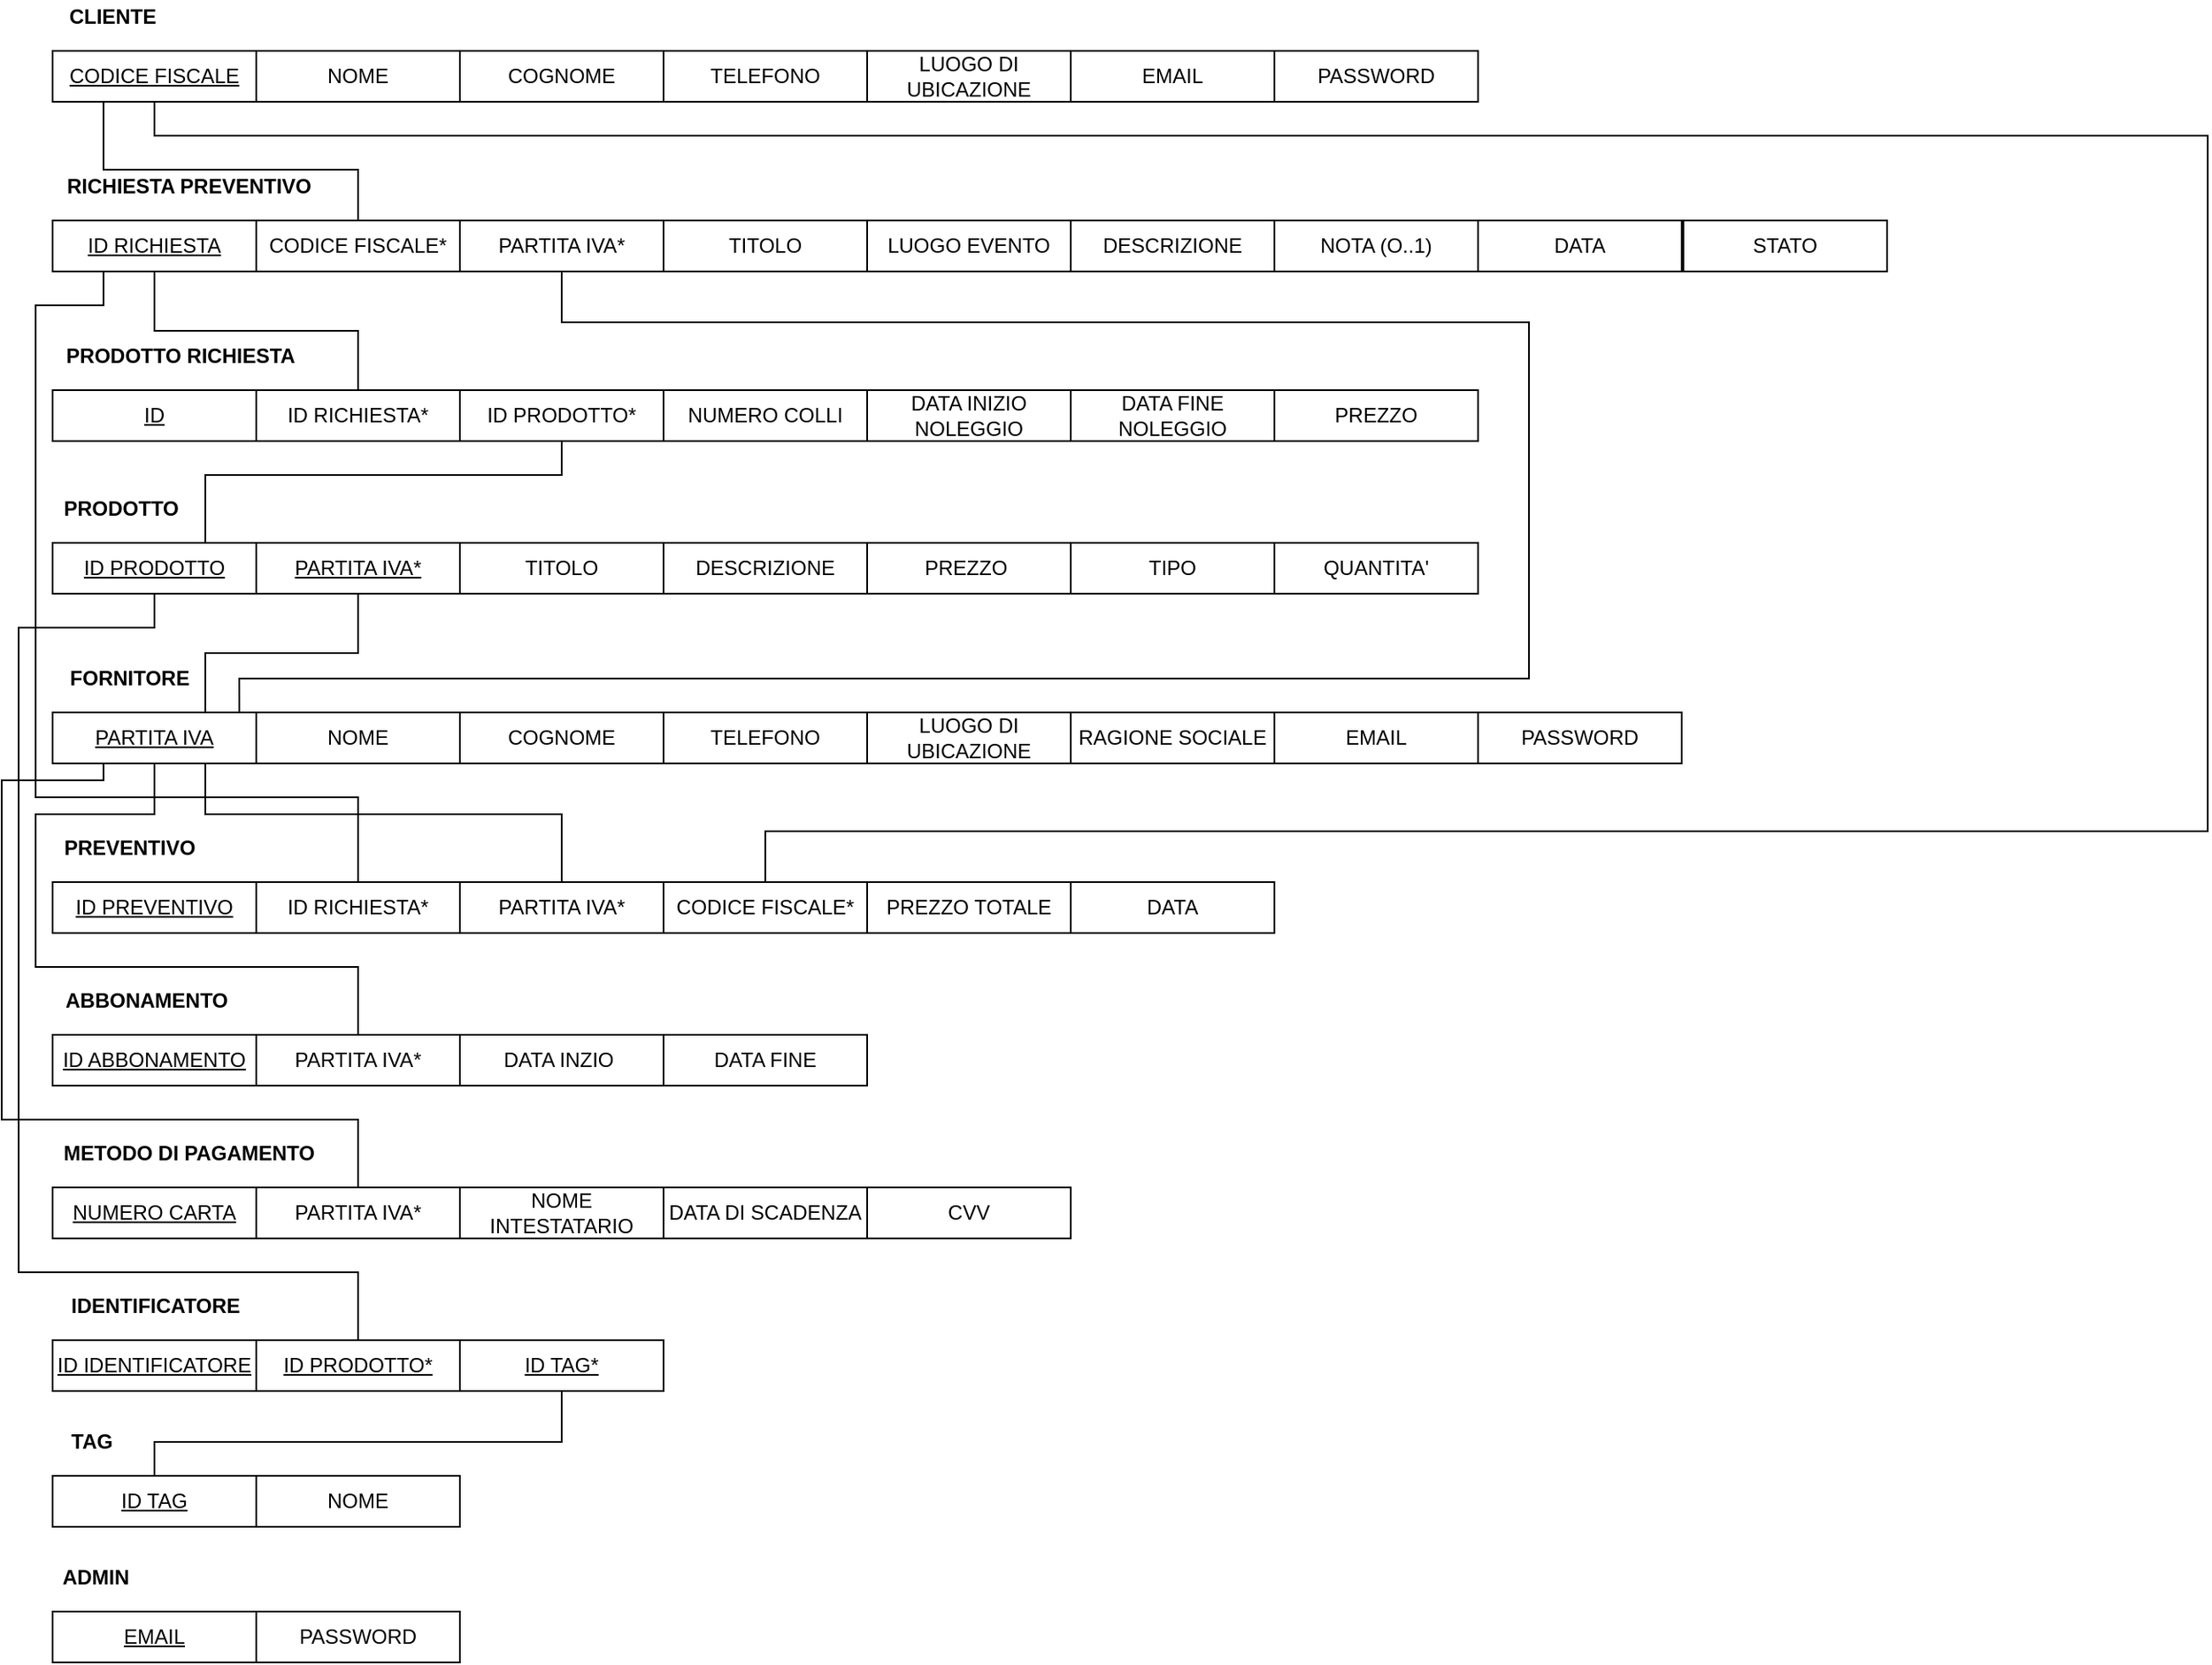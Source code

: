 <mxfile version="14.0.0" type="device"><diagram id="Dcz7rDuzTQ98gVYw0Ew1" name="Pagina-1"><mxGraphModel dx="946" dy="1758" grid="1" gridSize="10" guides="1" tooltips="1" connect="1" arrows="1" fold="1" page="1" pageScale="1" pageWidth="827" pageHeight="1169" math="0" shadow="0"><root><mxCell id="0"/><mxCell id="1" parent="0"/><mxCell id="2OAba6tY5hOgWQukF6hc-66" value="CODICE FISCALE" style="rounded=0;whiteSpace=wrap;html=1;fontStyle=4" parent="1" vertex="1"><mxGeometry x="40" y="-340" width="120" height="30" as="geometry"/></mxCell><mxCell id="2OAba6tY5hOgWQukF6hc-67" value="NOME" style="rounded=0;whiteSpace=wrap;html=1;" parent="1" vertex="1"><mxGeometry x="160" y="-340" width="120" height="30" as="geometry"/></mxCell><mxCell id="2OAba6tY5hOgWQukF6hc-68" value="COGNOME" style="rounded=0;whiteSpace=wrap;html=1;fontStyle=0" parent="1" vertex="1"><mxGeometry x="280" y="-340" width="120" height="30" as="geometry"/></mxCell><mxCell id="2OAba6tY5hOgWQukF6hc-69" value="TELEFONO" style="rounded=0;whiteSpace=wrap;html=1;fontStyle=0" parent="1" vertex="1"><mxGeometry x="400" y="-340" width="120" height="30" as="geometry"/></mxCell><mxCell id="2OAba6tY5hOgWQukF6hc-70" value="LUOGO DI UBICAZIONE" style="rounded=0;whiteSpace=wrap;html=1;fontStyle=0" parent="1" vertex="1"><mxGeometry x="520" y="-340" width="120" height="30" as="geometry"/></mxCell><mxCell id="2OAba6tY5hOgWQukF6hc-71" value="EMAIL" style="rounded=0;whiteSpace=wrap;html=1;" parent="1" vertex="1"><mxGeometry x="640" y="-340" width="120" height="30" as="geometry"/></mxCell><mxCell id="2OAba6tY5hOgWQukF6hc-72" value="CLIENTE" style="text;html=1;align=center;verticalAlign=middle;resizable=0;points=[];autosize=1;fontStyle=1" parent="1" vertex="1"><mxGeometry x="40" y="-370" width="70" height="20" as="geometry"/></mxCell><mxCell id="wmFZKWkN6H2qoRHs--cr-3" value="PASSWORD" style="rounded=0;whiteSpace=wrap;html=1;" parent="1" vertex="1"><mxGeometry x="760" y="-340" width="120" height="30" as="geometry"/></mxCell><mxCell id="wmFZKWkN6H2qoRHs--cr-13" value="ID RICHIESTA" style="rounded=0;whiteSpace=wrap;html=1;fontStyle=4" parent="1" vertex="1"><mxGeometry x="40" y="-240" width="120" height="30" as="geometry"/></mxCell><mxCell id="7t58BId040fnIUO-k33z-17" style="edgeStyle=orthogonalEdgeStyle;rounded=0;orthogonalLoop=1;jettySize=auto;html=1;entryX=0.25;entryY=1;entryDx=0;entryDy=0;endArrow=none;endFill=0;" parent="1" source="wmFZKWkN6H2qoRHs--cr-15" target="2OAba6tY5hOgWQukF6hc-66" edge="1"><mxGeometry relative="1" as="geometry"><Array as="points"><mxPoint x="220" y="-270"/><mxPoint x="70" y="-270"/></Array></mxGeometry></mxCell><mxCell id="wmFZKWkN6H2qoRHs--cr-15" value="CODICE FISCALE*" style="rounded=0;whiteSpace=wrap;html=1;fontStyle=0" parent="1" vertex="1"><mxGeometry x="160" y="-240" width="120" height="30" as="geometry"/></mxCell><mxCell id="7t58BId040fnIUO-k33z-16" style="edgeStyle=orthogonalEdgeStyle;rounded=0;orthogonalLoop=1;jettySize=auto;html=1;entryX=0.917;entryY=0;entryDx=0;entryDy=0;entryPerimeter=0;endArrow=none;endFill=0;" parent="1" source="wmFZKWkN6H2qoRHs--cr-16" target="wmFZKWkN6H2qoRHs--cr-47" edge="1"><mxGeometry relative="1" as="geometry"><Array as="points"><mxPoint x="340" y="-180"/><mxPoint x="910" y="-180"/><mxPoint x="910" y="30"/><mxPoint x="150" y="30"/></Array></mxGeometry></mxCell><mxCell id="wmFZKWkN6H2qoRHs--cr-16" value="PARTITA IVA*" style="rounded=0;whiteSpace=wrap;html=1;fontStyle=0" parent="1" vertex="1"><mxGeometry x="280" y="-240" width="120" height="30" as="geometry"/></mxCell><mxCell id="wmFZKWkN6H2qoRHs--cr-17" value="TITOLO" style="rounded=0;whiteSpace=wrap;html=1;fontStyle=0" parent="1" vertex="1"><mxGeometry x="400" y="-240" width="120" height="30" as="geometry"/></mxCell><mxCell id="wmFZKWkN6H2qoRHs--cr-18" value="LUOGO EVENTO&lt;span style=&quot;color: rgba(0 , 0 , 0 , 0) ; font-family: monospace ; font-size: 0px&quot;&gt;%3CmxGraphModel%3E%3Croot%3E%3CmxCell%20id%3D%220%22%2F%3E%3CmxCell%20id%3D%221%22%20parent%3D%220%22%2F%3E%3CmxCell%20id%3D%222%22%20value%3D%22ID%20RECENSIONE%22%20style%3D%22rounded%3D0%3BwhiteSpace%3Dwrap%3Bhtml%3D1%3BfontStyle%3D4%22%20vertex%3D%221%22%20parent%3D%221%22%3E%3CmxGeometry%20x%3D%2240%22%20y%3D%22-80%22%20width%3D%22120%22%20height%3D%2230%22%20as%3D%22geometry%22%2F%3E%3C%2FmxCell%3E%3CmxCell%20id%3D%223%22%20value%3D%22ID%20FORNITORE*%22%20style%3D%22rounded%3D0%3BwhiteSpace%3Dwrap%3Bhtml%3D1%3B%22%20vertex%3D%221%22%20parent%3D%221%22%3E%3CmxGeometry%20x%3D%22160%22%20y%3D%22-80%22%20width%3D%22120%22%20height%3D%2230%22%20as%3D%22geometry%22%2F%3E%3C%2FmxCell%3E%3CmxCell%20id%3D%224%22%20value%3D%22ID%20CLIENTE*%22%20style%3D%22rounded%3D0%3BwhiteSpace%3Dwrap%3Bhtml%3D1%3BfontStyle%3D0%22%20vertex%3D%221%22%20parent%3D%221%22%3E%3CmxGeometry%20x%3D%22280%22%20y%3D%22-80%22%20width%3D%22120%22%20height%3D%2230%22%20as%3D%22geometry%22%2F%3E%3C%2FmxCell%3E%3CmxCell%20id%3D%225%22%20value%3D%22TITOLO%22%20style%3D%22rounded%3D0%3BwhiteSpace%3Dwrap%3Bhtml%3D1%3BfontStyle%3D0%22%20vertex%3D%221%22%20parent%3D%221%22%3E%3CmxGeometry%20x%3D%22400%22%20y%3D%22-80%22%20width%3D%22120%22%20height%3D%2230%22%20as%3D%22geometry%22%2F%3E%3C%2FmxCell%3E%3CmxCell%20id%3D%226%22%20value%3D%22TIPO%22%20style%3D%22rounded%3D0%3BwhiteSpace%3Dwrap%3Bhtml%3D1%3BfontStyle%3D0%22%20vertex%3D%221%22%20parent%3D%221%22%3E%3CmxGeometry%20x%3D%22520%22%20y%3D%22-80%22%20width%3D%22120%22%20height%3D%2230%22%20as%3D%22geometry%22%2F%3E%3C%2FmxCell%3E%3CmxCell%20id%3D%227%22%20value%3D%22DESCRIZIONE%22%20style%3D%22rounded%3D0%3BwhiteSpace%3Dwrap%3Bhtml%3D1%3B%22%20vertex%3D%221%22%20parent%3D%221%22%3E%3CmxGeometry%20x%3D%22640%22%20y%3D%22-80%22%20width%3D%22120%22%20height%3D%2230%22%20as%3D%22geometry%22%2F%3E%3C%2FmxCell%3E%3CmxCell%20id%3D%228%22%20value%3D%22RECENSIONE%22%20style%3D%22text%3Bhtml%3D1%3Balign%3Dcenter%3BverticalAlign%3Dmiddle%3Bresizable%3D0%3Bpoints%3D%5B%5D%3Bautosize%3D1%3BfontStyle%3D1%22%20vertex%3D%221%22%20parent%3D%221%22%3E%3CmxGeometry%20x%3D%2240%22%20y%3D%22-110%22%20width%3D%2290%22%20height%3D%2220%22%20as%3D%22geometry%22%2F%3E%3C%2FmxCell%3E%3C%2Froot%3E%3C%2FmxGraphModel%3E&lt;/span&gt;&lt;span style=&quot;color: rgba(0 , 0 , 0 , 0) ; font-family: monospace ; font-size: 0px&quot;&gt;%3CmxGraphModel%3E%3Croot%3E%3CmxCell%20id%3D%220%22%2F%3E%3CmxCell%20id%3D%221%22%20parent%3D%220%22%2F%3E%3CmxCell%20id%3D%222%22%20value%3D%22ID%20RECENSIONE%22%20style%3D%22rounded%3D0%3BwhiteSpace%3Dwrap%3Bhtml%3D1%3BfontStyle%3D4%22%20vertex%3D%221%22%20parent%3D%221%22%3E%3CmxGeometry%20x%3D%2240%22%20y%3D%22-80%22%20width%3D%22120%22%20height%3D%2230%22%20as%3D%22geometry%22%2F%3E%3C%2FmxCell%3E%3CmxCell%20id%3D%223%22%20value%3D%22ID%20FORNITORE*%22%20style%3D%22rounded%3D0%3BwhiteSpace%3Dwrap%3Bhtml%3D1%3B%22%20vertex%3D%221%22%20parent%3D%221%22%3E%3CmxGeometry%20x%3D%22160%22%20y%3D%22-80%22%20width%3D%22120%22%20height%3D%2230%22%20as%3D%22geometry%22%2F%3E%3C%2FmxCell%3E%3CmxCell%20id%3D%224%22%20value%3D%22ID%20CLIENTE*%22%20style%3D%22rounded%3D0%3BwhiteSpace%3Dwrap%3Bhtml%3D1%3BfontStyle%3D0%22%20vertex%3D%221%22%20parent%3D%221%22%3E%3CmxGeometry%20x%3D%22280%22%20y%3D%22-80%22%20width%3D%22120%22%20height%3D%2230%22%20as%3D%22geometry%22%2F%3E%3C%2FmxCell%3E%3CmxCell%20id%3D%225%22%20value%3D%22TITOLO%22%20style%3D%22rounded%3D0%3BwhiteSpace%3Dwrap%3Bhtml%3D1%3BfontStyle%3D0%22%20vertex%3D%221%22%20parent%3D%221%22%3E%3CmxGeometry%20x%3D%22400%22%20y%3D%22-80%22%20width%3D%22120%22%20height%3D%2230%22%20as%3D%22geometry%22%2F%3E%3C%2FmxCell%3E%3CmxCell%20id%3D%226%22%20value%3D%22TIPO%22%20style%3D%22rounded%3D0%3BwhiteSpace%3Dwrap%3Bhtml%3D1%3BfontStyle%3D0%22%20vertex%3D%221%22%20parent%3D%221%22%3E%3CmxGeometry%20x%3D%22520%22%20y%3D%22-80%22%20width%3D%22120%22%20height%3D%2230%22%20as%3D%22geometry%22%2F%3E%3C%2FmxCell%3E%3CmxCell%20id%3D%227%22%20value%3D%22DESCRIZIONE%22%20style%3D%22rounded%3D0%3BwhiteSpace%3Dwrap%3Bhtml%3D1%3B%22%20vertex%3D%221%22%20parent%3D%221%22%3E%3CmxGeometry%20x%3D%22640%22%20y%3D%22-80%22%20width%3D%22120%22%20height%3D%2230%22%20as%3D%22geometry%22%2F%3E%3C%2FmxCell%3E%3CmxCell%20id%3D%228%22%20value%3D%22RECENSIONE%22%20style%3D%22text%3Bhtml%3D1%3Balign%3Dcenter%3BverticalAlign%3Dmiddle%3Bresizable%3D0%3Bpoints%3D%5B%5D%3Bautosize%3D1%3BfontStyle%3D1%22%20vertex%3D%221%22%20parent%3D%221%22%3E%3CmxGeometry%20x%3D%2240%22%20y%3D%22-110%22%20width%3D%2290%22%20height%3D%2220%22%20as%3D%22geometry%22%2F%3E%3C%2FmxCell%3E%3C%2Froot%3E%3C%2FmxGraphModel%3E&lt;/span&gt;" style="rounded=0;whiteSpace=wrap;html=1;" parent="1" vertex="1"><mxGeometry x="520" y="-240" width="120" height="30" as="geometry"/></mxCell><mxCell id="wmFZKWkN6H2qoRHs--cr-19" value="RICHIESTA PREVENTIVO" style="text;html=1;align=center;verticalAlign=middle;resizable=0;points=[];autosize=1;fontStyle=1" parent="1" vertex="1"><mxGeometry x="40" y="-270" width="160" height="20" as="geometry"/></mxCell><mxCell id="wmFZKWkN6H2qoRHs--cr-20" value="DESCRIZIONE" style="rounded=0;whiteSpace=wrap;html=1;" parent="1" vertex="1"><mxGeometry x="640" y="-240" width="120" height="30" as="geometry"/></mxCell><mxCell id="wmFZKWkN6H2qoRHs--cr-21" value="NOTA (O..1)" style="rounded=0;whiteSpace=wrap;html=1;" parent="1" vertex="1"><mxGeometry x="760" y="-240" width="120" height="30" as="geometry"/></mxCell><mxCell id="wmFZKWkN6H2qoRHs--cr-22" value="ID" style="rounded=0;whiteSpace=wrap;html=1;fontStyle=4" parent="1" vertex="1"><mxGeometry x="40" y="-140" width="120" height="30" as="geometry"/></mxCell><mxCell id="7t58BId040fnIUO-k33z-14" style="edgeStyle=orthogonalEdgeStyle;rounded=0;orthogonalLoop=1;jettySize=auto;html=1;entryX=0.5;entryY=1;entryDx=0;entryDy=0;endArrow=none;endFill=0;" parent="1" source="wmFZKWkN6H2qoRHs--cr-23" target="wmFZKWkN6H2qoRHs--cr-13" edge="1"><mxGeometry relative="1" as="geometry"/></mxCell><mxCell id="wmFZKWkN6H2qoRHs--cr-23" value="ID RICHIESTA*" style="rounded=0;whiteSpace=wrap;html=1;" parent="1" vertex="1"><mxGeometry x="160" y="-140" width="120" height="30" as="geometry"/></mxCell><mxCell id="7t58BId040fnIUO-k33z-15" style="edgeStyle=orthogonalEdgeStyle;rounded=0;orthogonalLoop=1;jettySize=auto;html=1;entryX=0.75;entryY=0;entryDx=0;entryDy=0;endArrow=none;endFill=0;" parent="1" source="wmFZKWkN6H2qoRHs--cr-24" target="wmFZKWkN6H2qoRHs--cr-38" edge="1"><mxGeometry relative="1" as="geometry"><Array as="points"><mxPoint x="340" y="-90"/><mxPoint x="130" y="-90"/></Array></mxGeometry></mxCell><mxCell id="wmFZKWkN6H2qoRHs--cr-24" value="ID PRODOTTO*" style="rounded=0;whiteSpace=wrap;html=1;fontStyle=0" parent="1" vertex="1"><mxGeometry x="280" y="-140" width="120" height="30" as="geometry"/></mxCell><mxCell id="wmFZKWkN6H2qoRHs--cr-25" value="NUMERO COLLI" style="rounded=0;whiteSpace=wrap;html=1;fontStyle=0" parent="1" vertex="1"><mxGeometry x="400" y="-140" width="120" height="30" as="geometry"/></mxCell><mxCell id="wmFZKWkN6H2qoRHs--cr-26" value="DATA INIZIO NOLEGGIO" style="rounded=0;whiteSpace=wrap;html=1;fontStyle=0" parent="1" vertex="1"><mxGeometry x="520" y="-140" width="120" height="30" as="geometry"/></mxCell><mxCell id="wmFZKWkN6H2qoRHs--cr-27" value="DATA FINE NOLEGGIO" style="rounded=0;whiteSpace=wrap;html=1;" parent="1" vertex="1"><mxGeometry x="640" y="-140" width="120" height="30" as="geometry"/></mxCell><mxCell id="wmFZKWkN6H2qoRHs--cr-28" value="PREZZO" style="rounded=0;whiteSpace=wrap;html=1;" parent="1" vertex="1"><mxGeometry x="760" y="-140" width="120" height="30" as="geometry"/></mxCell><mxCell id="wmFZKWkN6H2qoRHs--cr-30" value="PRODOTTO RICHIESTA" style="text;html=1;align=center;verticalAlign=middle;resizable=0;points=[];autosize=1;fontStyle=1" parent="1" vertex="1"><mxGeometry x="40" y="-170" width="150" height="20" as="geometry"/></mxCell><mxCell id="wmFZKWkN6H2qoRHs--cr-38" value="ID PRODOTTO" style="rounded=0;whiteSpace=wrap;html=1;fontStyle=4" parent="1" vertex="1"><mxGeometry x="40" y="-50" width="120" height="30" as="geometry"/></mxCell><mxCell id="wmFZKWkN6H2qoRHs--cr-39" value="TITOLO" style="rounded=0;whiteSpace=wrap;html=1;" parent="1" vertex="1"><mxGeometry x="280" y="-50" width="120" height="30" as="geometry"/></mxCell><mxCell id="wmFZKWkN6H2qoRHs--cr-40" value="DESCRIZIONE" style="rounded=0;whiteSpace=wrap;html=1;fontStyle=0" parent="1" vertex="1"><mxGeometry x="400" y="-50" width="120" height="30" as="geometry"/></mxCell><mxCell id="wmFZKWkN6H2qoRHs--cr-41" value="PREZZO&amp;nbsp;" style="rounded=0;whiteSpace=wrap;html=1;fontStyle=0" parent="1" vertex="1"><mxGeometry x="520" y="-50" width="120" height="30" as="geometry"/></mxCell><mxCell id="wmFZKWkN6H2qoRHs--cr-42" value="TIPO" style="rounded=0;whiteSpace=wrap;html=1;fontStyle=0" parent="1" vertex="1"><mxGeometry x="640" y="-50" width="120" height="30" as="geometry"/></mxCell><mxCell id="wmFZKWkN6H2qoRHs--cr-43" value="QUANTITA'" style="rounded=0;whiteSpace=wrap;html=1;" parent="1" vertex="1"><mxGeometry x="760" y="-50" width="120" height="30" as="geometry"/></mxCell><mxCell id="wmFZKWkN6H2qoRHs--cr-44" value="PRODOTTO" style="text;html=1;align=center;verticalAlign=middle;resizable=0;points=[];autosize=1;fontStyle=1" parent="1" vertex="1"><mxGeometry x="40" y="-80" width="80" height="20" as="geometry"/></mxCell><mxCell id="wmFZKWkN6H2qoRHs--cr-47" value="PARTITA IVA" style="rounded=0;whiteSpace=wrap;html=1;fontStyle=4" parent="1" vertex="1"><mxGeometry x="40" y="50" width="120" height="30" as="geometry"/></mxCell><mxCell id="wmFZKWkN6H2qoRHs--cr-48" value="NOME" style="rounded=0;whiteSpace=wrap;html=1;" parent="1" vertex="1"><mxGeometry x="160" y="50" width="120" height="30" as="geometry"/></mxCell><mxCell id="wmFZKWkN6H2qoRHs--cr-49" value="COGNOME" style="rounded=0;whiteSpace=wrap;html=1;fontStyle=0" parent="1" vertex="1"><mxGeometry x="280" y="50" width="120" height="30" as="geometry"/></mxCell><mxCell id="wmFZKWkN6H2qoRHs--cr-50" value="TELEFONO" style="rounded=0;whiteSpace=wrap;html=1;fontStyle=0" parent="1" vertex="1"><mxGeometry x="400" y="50" width="120" height="30" as="geometry"/></mxCell><mxCell id="wmFZKWkN6H2qoRHs--cr-51" value="LUOGO DI UBICAZIONE" style="rounded=0;whiteSpace=wrap;html=1;fontStyle=0" parent="1" vertex="1"><mxGeometry x="520" y="50" width="120" height="30" as="geometry"/></mxCell><mxCell id="wmFZKWkN6H2qoRHs--cr-52" value="RAGIONE SOCIALE" style="rounded=0;whiteSpace=wrap;html=1;" parent="1" vertex="1"><mxGeometry x="640" y="50" width="120" height="30" as="geometry"/></mxCell><mxCell id="wmFZKWkN6H2qoRHs--cr-53" value="FORNITORE" style="text;html=1;align=center;verticalAlign=middle;resizable=0;points=[];autosize=1;fontStyle=1" parent="1" vertex="1"><mxGeometry x="40" y="20" width="90" height="20" as="geometry"/></mxCell><mxCell id="wmFZKWkN6H2qoRHs--cr-54" value="EMAIL" style="rounded=0;whiteSpace=wrap;html=1;" parent="1" vertex="1"><mxGeometry x="760" y="50" width="120" height="30" as="geometry"/></mxCell><mxCell id="wmFZKWkN6H2qoRHs--cr-55" value="PASSWORD&lt;span style=&quot;color: rgba(0 , 0 , 0 , 0) ; font-family: monospace ; font-size: 0px&quot;&gt;%3CmxGraphModel%3E%3Croot%3E%3CmxCell%20id%3D%220%22%2F%3E%3CmxCell%20id%3D%221%22%20parent%3D%220%22%2F%3E%3CmxCell%20id%3D%222%22%20value%3D%22ID%20RICHIESTA%22%20style%3D%22rounded%3D0%3BwhiteSpace%3Dwrap%3Bhtml%3D1%3BfontStyle%3D4%22%20vertex%3D%221%22%20parent%3D%221%22%3E%3CmxGeometry%20x%3D%2240%22%20y%3D%2210%22%20width%3D%22120%22%20height%3D%2230%22%20as%3D%22geometry%22%2F%3E%3C%2FmxCell%3E%3CmxCell%20id%3D%223%22%20value%3D%22ID%20PREVENTIVO*%20(O..1)%22%20style%3D%22rounded%3D0%3BwhiteSpace%3Dwrap%3Bhtml%3D1%3B%22%20vertex%3D%221%22%20parent%3D%221%22%3E%3CmxGeometry%20x%3D%22160%22%20y%3D%2210%22%20width%3D%22120%22%20height%3D%2230%22%20as%3D%22geometry%22%2F%3E%3C%2FmxCell%3E%3CmxCell%20id%3D%224%22%20value%3D%22ID%20CLIENTE*%22%20style%3D%22rounded%3D0%3BwhiteSpace%3Dwrap%3Bhtml%3D1%3BfontStyle%3D0%22%20vertex%3D%221%22%20parent%3D%221%22%3E%3CmxGeometry%20x%3D%22280%22%20y%3D%2210%22%20width%3D%22120%22%20height%3D%2230%22%20as%3D%22geometry%22%2F%3E%3C%2FmxCell%3E%3CmxCell%20id%3D%225%22%20value%3D%22ID%20FORNITORE*%22%20style%3D%22rounded%3D0%3BwhiteSpace%3Dwrap%3Bhtml%3D1%3BfontStyle%3D0%22%20vertex%3D%221%22%20parent%3D%221%22%3E%3CmxGeometry%20x%3D%22400%22%20y%3D%2210%22%20width%3D%22120%22%20height%3D%2230%22%20as%3D%22geometry%22%2F%3E%3C%2FmxCell%3E%3CmxCell%20id%3D%226%22%20value%3D%22TITOLO%22%20style%3D%22rounded%3D0%3BwhiteSpace%3Dwrap%3Bhtml%3D1%3BfontStyle%3D0%22%20vertex%3D%221%22%20parent%3D%221%22%3E%3CmxGeometry%20x%3D%22520%22%20y%3D%2210%22%20width%3D%22120%22%20height%3D%2230%22%20as%3D%22geometry%22%2F%3E%3C%2FmxCell%3E%3CmxCell%20id%3D%227%22%20value%3D%22LUOGO%20EVENTO%26lt%3Bspan%20style%3D%26quot%3Bcolor%3A%20rgba(0%20%2C%200%20%2C%200%20%2C%200)%20%3B%20font-family%3A%20monospace%20%3B%20font-size%3A%200px%26quot%3B%26gt%3B%253CmxGraphModel%253E%253Croot%253E%253CmxCell%2520id%253D%25220%2522%252F%253E%253CmxCell%2520id%253D%25221%2522%2520parent%253D%25220%2522%252F%253E%253CmxCell%2520id%253D%25222%2522%2520value%253D%2522ID%2520RECENSIONE%2522%2520style%253D%2522rounded%253D0%253BwhiteSpace%253Dwrap%253Bhtml%253D1%253BfontStyle%253D4%2522%2520vertex%253D%25221%2522%2520parent%253D%25221%2522%253E%253CmxGeometry%2520x%253D%252240%2522%2520y%253D%2522-80%2522%2520width%253D%2522120%2522%2520height%253D%252230%2522%2520as%253D%2522geometry%2522%252F%253E%253C%252FmxCell%253E%253CmxCell%2520id%253D%25223%2522%2520value%253D%2522ID%2520FORNITORE*%2522%2520style%253D%2522rounded%253D0%253BwhiteSpace%253Dwrap%253Bhtml%253D1%253B%2522%2520vertex%253D%25221%2522%2520parent%253D%25221%2522%253E%253CmxGeometry%2520x%253D%2522160%2522%2520y%253D%2522-80%2522%2520width%253D%2522120%2522%2520height%253D%252230%2522%2520as%253D%2522geometry%2522%252F%253E%253C%252FmxCell%253E%253CmxCell%2520id%253D%25224%2522%2520value%253D%2522ID%2520CLIENTE*%2522%2520style%253D%2522rounded%253D0%253BwhiteSpace%253Dwrap%253Bhtml%253D1%253BfontStyle%253D0%2522%2520vertex%253D%25221%2522%2520parent%253D%25221%2522%253E%253CmxGeometry%2520x%253D%2522280%2522%2520y%253D%2522-80%2522%2520width%253D%2522120%2522%2520height%253D%252230%2522%2520as%253D%2522geometry%2522%252F%253E%253C%252FmxCell%253E%253CmxCell%2520id%253D%25225%2522%2520value%253D%2522TITOLO%2522%2520style%253D%2522rounded%253D0%253BwhiteSpace%253Dwrap%253Bhtml%253D1%253BfontStyle%253D0%2522%2520vertex%253D%25221%2522%2520parent%253D%25221%2522%253E%253CmxGeometry%2520x%253D%2522400%2522%2520y%253D%2522-80%2522%2520width%253D%2522120%2522%2520height%253D%252230%2522%2520as%253D%2522geometry%2522%252F%253E%253C%252FmxCell%253E%253CmxCell%2520id%253D%25226%2522%2520value%253D%2522TIPO%2522%2520style%253D%2522rounded%253D0%253BwhiteSpace%253Dwrap%253Bhtml%253D1%253BfontStyle%253D0%2522%2520vertex%253D%25221%2522%2520parent%253D%25221%2522%253E%253CmxGeometry%2520x%253D%2522520%2522%2520y%253D%2522-80%2522%2520width%253D%2522120%2522%2520height%253D%252230%2522%2520as%253D%2522geometry%2522%252F%253E%253C%252FmxCell%253E%253CmxCell%2520id%253D%25227%2522%2520value%253D%2522DESCRIZIONE%2522%2520style%253D%2522rounded%253D0%253BwhiteSpace%253Dwrap%253Bhtml%253D1%253B%2522%2520vertex%253D%25221%2522%2520parent%253D%25221%2522%253E%253CmxGeometry%2520x%253D%2522640%2522%2520y%253D%2522-80%2522%2520width%253D%2522120%2522%2520height%253D%252230%2522%2520as%253D%2522geometry%2522%252F%253E%253C%252FmxCell%253E%253CmxCell%2520id%253D%25228%2522%2520value%253D%2522RECENSIONE%2522%2520style%253D%2522text%253Bhtml%253D1%253Balign%253Dcenter%253BverticalAlign%253Dmiddle%253Bresizable%253D0%253Bpoints%253D%255B%255D%253Bautosize%253D1%253BfontStyle%253D1%2522%2520vertex%253D%25221%2522%2520parent%253D%25221%2522%253E%253CmxGeometry%2520x%253D%252240%2522%2520y%253D%2522-110%2522%2520width%253D%252290%2522%2520height%253D%252220%2522%2520as%253D%2522geometry%2522%252F%253E%253C%252FmxCell%253E%253C%252Froot%253E%253C%252FmxGraphModel%253E%26lt%3B%2Fspan%26gt%3B%26lt%3Bspan%20style%3D%26quot%3Bcolor%3A%20rgba(0%20%2C%200%20%2C%200%20%2C%200)%20%3B%20font-family%3A%20monospace%20%3B%20font-size%3A%200px%26quot%3B%26gt%3B%253CmxGraphModel%253E%253Croot%253E%253CmxCell%2520id%253D%25220%2522%252F%253E%253CmxCell%2520id%253D%25221%2522%2520parent%253D%25220%2522%252F%253E%253CmxCell%2520id%253D%25222%2522%2520value%253D%2522ID%2520RECENSIONE%2522%2520style%253D%2522rounded%253D0%253BwhiteSpace%253Dwrap%253Bhtml%253D1%253BfontStyle%253D4%2522%2520vertex%253D%25221%2522%2520parent%253D%25221%2522%253E%253CmxGeometry%2520x%253D%252240%2522%2520y%253D%2522-80%2522%2520width%253D%2522120%2522%2520height%253D%252230%2522%2520as%253D%2522geometry%2522%252F%253E%253C%252FmxCell%253E%253CmxCell%2520id%253D%25223%2522%2520value%253D%2522ID%2520FORNITORE*%2522%2520style%253D%2522rounded%253D0%253BwhiteSpace%253Dwrap%253Bhtml%253D1%253B%2522%2520vertex%253D%25221%2522%2520parent%253D%25221%2522%253E%253CmxGeometry%2520x%253D%2522160%2522%2520y%253D%2522-80%2522%2520width%253D%2522120%2522%2520height%253D%252230%2522%2520as%253D%2522geometry%2522%252F%253E%253C%252FmxCell%253E%253CmxCell%2520id%253D%25224%2522%2520value%253D%2522ID%2520CLIENTE*%2522%2520style%253D%2522rounded%253D0%253BwhiteSpace%253Dwrap%253Bhtml%253D1%253BfontStyle%253D0%2522%2520vertex%253D%25221%2522%2520parent%253D%25221%2522%253E%253CmxGeometry%2520x%253D%2522280%2522%2520y%253D%2522-80%2522%2520width%253D%2522120%2522%2520height%253D%252230%2522%2520as%253D%2522geometry%2522%252F%253E%253C%252FmxCell%253E%253CmxCell%2520id%253D%25225%2522%2520value%253D%2522TITOLO%2522%2520style%253D%2522rounded%253D0%253BwhiteSpace%253Dwrap%253Bhtml%253D1%253BfontStyle%253D0%2522%2520vertex%253D%25221%2522%2520parent%253D%25221%2522%253E%253CmxGeometry%2520x%253D%2522400%2522%2520y%253D%2522-80%2522%2520width%253D%2522120%2522%2520height%253D%252230%2522%2520as%253D%2522geometry%2522%252F%253E%253C%252FmxCell%253E%253CmxCell%2520id%253D%25226%2522%2520value%253D%2522TIPO%2522%2520style%253D%2522rounded%253D0%253BwhiteSpace%253Dwrap%253Bhtml%253D1%253BfontStyle%253D0%2522%2520vertex%253D%25221%2522%2520parent%253D%25221%2522%253E%253CmxGeometry%2520x%253D%2522520%2522%2520y%253D%2522-80%2522%2520width%253D%2522120%2522%2520height%253D%252230%2522%2520as%253D%2522geometry%2522%252F%253E%253C%252FmxCell%253E%253CmxCell%2520id%253D%25227%2522%2520value%253D%2522DESCRIZIONE%2522%2520style%253D%2522rounded%253D0%253BwhiteSpace%253Dwrap%253Bhtml%253D1%253B%2522%2520vertex%253D%25221%2522%2520parent%253D%25221%2522%253E%253CmxGeometry%2520x%253D%2522640%2522%2520y%253D%2522-80%2522%2520width%253D%2522120%2522%2520height%253D%252230%2522%2520as%253D%2522geometry%2522%252F%253E%253C%252FmxCell%253E%253CmxCell%2520id%253D%25228%2522%2520value%253D%2522RECENSIONE%2522%2520style%253D%2522text%253Bhtml%253D1%253Balign%253Dcenter%253BverticalAlign%253Dmiddle%253Bresizable%253D0%253Bpoints%253D%255B%255D%253Bautosize%253D1%253BfontStyle%253D1%2522%2520vertex%253D%25221%2522%2520parent%253D%25221%2522%253E%253CmxGeometry%2520x%253D%252240%2522%2520y%253D%2522-110%2522%2520width%253D%252290%2522%2520height%253D%252220%2522%2520as%253D%2522geometry%2522%252F%253E%253C%252FmxCell%253E%253C%252Froot%253E%253C%252FmxGraphModel%253E%26lt%3B%2Fspan%26gt%3B%22%20style%3D%22rounded%3D0%3BwhiteSpace%3Dwrap%3Bhtml%3D1%3B%22%20vertex%3D%221%22%20parent%3D%221%22%3E%3CmxGeometry%20x%3D%22640%22%20y%3D%2210%22%20width%3D%22120%22%20height%3D%2230%22%20as%3D%22geometry%22%2F%3E%3C%2FmxCell%3E%3CmxCell%20id%3D%228%22%20value%3D%22RICHIESTA%20PREVENTIVO%22%20style%3D%22text%3Bhtml%3D1%3Balign%3Dcenter%3BverticalAlign%3Dmiddle%3Bresizable%3D0%3Bpoints%3D%5B%5D%3Bautosize%3D1%3BfontStyle%3D1%22%20vertex%3D%221%22%20parent%3D%221%22%3E%3CmxGeometry%20x%3D%2240%22%20y%3D%22-20%22%20width%3D%22160%22%20height%3D%2220%22%20as%3D%22geometry%22%2F%3E%3C%2FmxCell%3E%3CmxCell%20id%3D%229%22%20value%3D%22DESCRIZIONE%22%20style%3D%22rounded%3D0%3BwhiteSpace%3Dwrap%3Bhtml%3D1%3B%22%20vertex%3D%221%22%20parent%3D%221%22%3E%3CmxGeometry%20x%3D%22760%22%20y%3D%2210%22%20width%3D%22120%22%20height%3D%2230%22%20as%3D%22geometry%22%2F%3E%3C%2FmxCell%3E%3CmxCell%20id%3D%2210%22%20value%3D%22NOTA%20(O..1)%22%20style%3D%22rounded%3D0%3BwhiteSpace%3Dwrap%3Bhtml%3D1%3B%22%20vertex%3D%221%22%20parent%3D%221%22%3E%3CmxGeometry%20x%3D%22880%22%20y%3D%2210%22%20width%3D%22120%22%20height%3D%2230%22%20as%3D%22geometry%22%2F%3E%3C%2FmxCell%3E%3C%2Froot%3E%3C%2FmxGraphModel%3E&lt;/span&gt;&lt;span style=&quot;color: rgba(0 , 0 , 0 , 0) ; font-family: monospace ; font-size: 0px&quot;&gt;%3CmxGraphModel%3E%3Croot%3E%3CmxCell%20id%3D%220%22%2F%3E%3CmxCell%20id%3D%221%22%20parent%3D%220%22%2F%3E%3CmxCell%20id%3D%222%22%20value%3D%22ID%20RICHIESTA%22%20style%3D%22rounded%3D0%3BwhiteSpace%3Dwrap%3Bhtml%3D1%3BfontStyle%3D4%22%20vertex%3D%221%22%20parent%3D%221%22%3E%3CmxGeometry%20x%3D%2240%22%20y%3D%2210%22%20width%3D%22120%22%20height%3D%2230%22%20as%3D%22geometry%22%2F%3E%3C%2FmxCell%3E%3CmxCell%20id%3D%223%22%20value%3D%22ID%20PREVENTIVO*%20(O..1)%22%20style%3D%22rounded%3D0%3BwhiteSpace%3Dwrap%3Bhtml%3D1%3B%22%20vertex%3D%221%22%20parent%3D%221%22%3E%3CmxGeometry%20x%3D%22160%22%20y%3D%2210%22%20width%3D%22120%22%20height%3D%2230%22%20as%3D%22geometry%22%2F%3E%3C%2FmxCell%3E%3CmxCell%20id%3D%224%22%20value%3D%22ID%20CLIENTE*%22%20style%3D%22rounded%3D0%3BwhiteSpace%3Dwrap%3Bhtml%3D1%3BfontStyle%3D0%22%20vertex%3D%221%22%20parent%3D%221%22%3E%3CmxGeometry%20x%3D%22280%22%20y%3D%2210%22%20width%3D%22120%22%20height%3D%2230%22%20as%3D%22geometry%22%2F%3E%3C%2FmxCell%3E%3CmxCell%20id%3D%225%22%20value%3D%22ID%20FORNITORE*%22%20style%3D%22rounded%3D0%3BwhiteSpace%3Dwrap%3Bhtml%3D1%3BfontStyle%3D0%22%20vertex%3D%221%22%20parent%3D%221%22%3E%3CmxGeometry%20x%3D%22400%22%20y%3D%2210%22%20width%3D%22120%22%20height%3D%2230%22%20as%3D%22geometry%22%2F%3E%3C%2FmxCell%3E%3CmxCell%20id%3D%226%22%20value%3D%22TITOLO%22%20style%3D%22rounded%3D0%3BwhiteSpace%3Dwrap%3Bhtml%3D1%3BfontStyle%3D0%22%20vertex%3D%221%22%20parent%3D%221%22%3E%3CmxGeometry%20x%3D%22520%22%20y%3D%2210%22%20width%3D%22120%22%20height%3D%2230%22%20as%3D%22geometry%22%2F%3E%3C%2FmxCell%3E%3CmxCell%20id%3D%227%22%20value%3D%22LUOGO%20EVENTO%26lt%3Bspan%20style%3D%26quot%3Bcolor%3A%20rgba(0%20%2C%200%20%2C%200%20%2C%200)%20%3B%20font-family%3A%20monospace%20%3B%20font-size%3A%200px%26quot%3B%26gt%3B%253CmxGraphModel%253E%253Croot%253E%253CmxCell%2520id%253D%25220%2522%252F%253E%253CmxCell%2520id%253D%25221%2522%2520parent%253D%25220%2522%252F%253E%253CmxCell%2520id%253D%25222%2522%2520value%253D%2522ID%2520RECENSIONE%2522%2520style%253D%2522rounded%253D0%253BwhiteSpace%253Dwrap%253Bhtml%253D1%253BfontStyle%253D4%2522%2520vertex%253D%25221%2522%2520parent%253D%25221%2522%253E%253CmxGeometry%2520x%253D%252240%2522%2520y%253D%2522-80%2522%2520width%253D%2522120%2522%2520height%253D%252230%2522%2520as%253D%2522geometry%2522%252F%253E%253C%252FmxCell%253E%253CmxCell%2520id%253D%25223%2522%2520value%253D%2522ID%2520FORNITORE*%2522%2520style%253D%2522rounded%253D0%253BwhiteSpace%253Dwrap%253Bhtml%253D1%253B%2522%2520vertex%253D%25221%2522%2520parent%253D%25221%2522%253E%253CmxGeometry%2520x%253D%2522160%2522%2520y%253D%2522-80%2522%2520width%253D%2522120%2522%2520height%253D%252230%2522%2520as%253D%2522geometry%2522%252F%253E%253C%252FmxCell%253E%253CmxCell%2520id%253D%25224%2522%2520value%253D%2522ID%2520CLIENTE*%2522%2520style%253D%2522rounded%253D0%253BwhiteSpace%253Dwrap%253Bhtml%253D1%253BfontStyle%253D0%2522%2520vertex%253D%25221%2522%2520parent%253D%25221%2522%253E%253CmxGeometry%2520x%253D%2522280%2522%2520y%253D%2522-80%2522%2520width%253D%2522120%2522%2520height%253D%252230%2522%2520as%253D%2522geometry%2522%252F%253E%253C%252FmxCell%253E%253CmxCell%2520id%253D%25225%2522%2520value%253D%2522TITOLO%2522%2520style%253D%2522rounded%253D0%253BwhiteSpace%253Dwrap%253Bhtml%253D1%253BfontStyle%253D0%2522%2520vertex%253D%25221%2522%2520parent%253D%25221%2522%253E%253CmxGeometry%2520x%253D%2522400%2522%2520y%253D%2522-80%2522%2520width%253D%2522120%2522%2520height%253D%252230%2522%2520as%253D%2522geometry%2522%252F%253E%253C%252FmxCell%253E%253CmxCell%2520id%253D%25226%2522%2520value%253D%2522TIPO%2522%2520style%253D%2522rounded%253D0%253BwhiteSpace%253Dwrap%253Bhtml%253D1%253BfontStyle%253D0%2522%2520vertex%253D%25221%2522%2520parent%253D%25221%2522%253E%253CmxGeometry%2520x%253D%2522520%2522%2520y%253D%2522-80%2522%2520width%253D%2522120%2522%2520height%253D%252230%2522%2520as%253D%2522geometry%2522%252F%253E%253C%252FmxCell%253E%253CmxCell%2520id%253D%25227%2522%2520value%253D%2522DESCRIZIONE%2522%2520style%253D%2522rounded%253D0%253BwhiteSpace%253Dwrap%253Bhtml%253D1%253B%2522%2520vertex%253D%25221%2522%2520parent%253D%25221%2522%253E%253CmxGeometry%2520x%253D%2522640%2522%2520y%253D%2522-80%2522%2520width%253D%2522120%2522%2520height%253D%252230%2522%2520as%253D%2522geometry%2522%252F%253E%253C%252FmxCell%253E%253CmxCell%2520id%253D%25228%2522%2520value%253D%2522RECENSIONE%2522%2520style%253D%2522text%253Bhtml%253D1%253Balign%253Dcenter%253BverticalAlign%253Dmiddle%253Bresizable%253D0%253Bpoints%253D%255B%255D%253Bautosize%253D1%253BfontStyle%253D1%2522%2520vertex%253D%25221%2522%2520parent%253D%25221%2522%253E%253CmxGeometry%2520x%253D%252240%2522%2520y%253D%2522-110%2522%2520width%253D%252290%2522%2520height%253D%252220%2522%2520as%253D%2522geometry%2522%252F%253E%253C%252FmxCell%253E%253C%252Froot%253E%253C%252FmxGraphModel%253E%26lt%3B%2Fspan%26gt%3B%26lt%3Bspan%20style%3D%26quot%3Bcolor%3A%20rgba(0%20%2C%200%20%2C%200%20%2C%200)%20%3B%20font-family%3A%20monospace%20%3B%20font-size%3A%200px%26quot%3B%26gt%3B%253CmxGraphModel%253E%253Croot%253E%253CmxCell%2520id%253D%25220%2522%252F%253E%253CmxCell%2520id%253D%25221%2522%2520parent%253D%25220%2522%252F%253E%253CmxCell%2520id%253D%25222%2522%2520value%253D%2522ID%2520RECENSIONE%2522%2520style%253D%2522rounded%253D0%253BwhiteSpace%253Dwrap%253Bhtml%253D1%253BfontStyle%253D4%2522%2520vertex%253D%25221%2522%2520parent%253D%25221%2522%253E%253CmxGeometry%2520x%253D%252240%2522%2520y%253D%2522-80%2522%2520width%253D%2522120%2522%2520height%253D%252230%2522%2520as%253D%2522geometry%2522%252F%253E%253C%252FmxCell%253E%253CmxCell%2520id%253D%25223%2522%2520value%253D%2522ID%2520FORNITORE*%2522%2520style%253D%2522rounded%253D0%253BwhiteSpace%253Dwrap%253Bhtml%253D1%253B%2522%2520vertex%253D%25221%2522%2520parent%253D%25221%2522%253E%253CmxGeometry%2520x%253D%2522160%2522%2520y%253D%2522-80%2522%2520width%253D%2522120%2522%2520height%253D%252230%2522%2520as%253D%2522geometry%2522%252F%253E%253C%252FmxCell%253E%253CmxCell%2520id%253D%25224%2522%2520value%253D%2522ID%2520CLIENTE*%2522%2520style%253D%2522rounded%253D0%253BwhiteSpace%253Dwrap%253Bhtml%253D1%253BfontStyle%253D0%2522%2520vertex%253D%25221%2522%2520parent%253D%25221%2522%253E%253CmxGeometry%2520x%253D%2522280%2522%2520y%253D%2522-80%2522%2520width%253D%2522120%2522%2520height%253D%252230%2522%2520as%253D%2522geometry%2522%252F%253E%253C%252FmxCell%253E%253CmxCell%2520id%253D%25225%2522%2520value%253D%2522TITOLO%2522%2520style%253D%2522rounded%253D0%253BwhiteSpace%253Dwrap%253Bhtml%253D1%253BfontStyle%253D0%2522%2520vertex%253D%25221%2522%2520parent%253D%25221%2522%253E%253CmxGeometry%2520x%253D%2522400%2522%2520y%253D%2522-80%2522%2520width%253D%2522120%2522%2520height%253D%252230%2522%2520as%253D%2522geometry%2522%252F%253E%253C%252FmxCell%253E%253CmxCell%2520id%253D%25226%2522%2520value%253D%2522TIPO%2522%2520style%253D%2522rounded%253D0%253BwhiteSpace%253Dwrap%253Bhtml%253D1%253BfontStyle%253D0%2522%2520vertex%253D%25221%2522%2520parent%253D%25221%2522%253E%253CmxGeometry%2520x%253D%2522520%2522%2520y%253D%2522-80%2522%2520width%253D%2522120%2522%2520height%253D%252230%2522%2520as%253D%2522geometry%2522%252F%253E%253C%252FmxCell%253E%253CmxCell%2520id%253D%25227%2522%2520value%253D%2522DESCRIZIONE%2522%2520style%253D%2522rounded%253D0%253BwhiteSpace%253Dwrap%253Bhtml%253D1%253B%2522%2520vertex%253D%25221%2522%2520parent%253D%25221%2522%253E%253CmxGeometry%2520x%253D%2522640%2522%2520y%253D%2522-80%2522%2520width%253D%2522120%2522%2520height%253D%252230%2522%2520as%253D%2522geometry%2522%252F%253E%253C%252FmxCell%253E%253CmxCell%2520id%253D%25228%2522%2520value%253D%2522RECENSIONE%2522%2520style%253D%2522text%253Bhtml%253D1%253Balign%253Dcenter%253BverticalAlign%253Dmiddle%253Bresizable%253D0%253Bpoints%253D%255B%255D%253Bautosize%253D1%253BfontStyle%253D1%2522%2520vertex%253D%25221%2522%2520parent%253D%25221%2522%253E%253CmxGeometry%2520x%253D%252240%2522%2520y%253D%2522-110%2522%2520width%253D%252290%2522%2520height%253D%252220%2522%2520as%253D%2522geometry%2522%252F%253E%253C%252FmxCell%253E%253C%252Froot%253E%253C%252FmxGraphModel%253E%26lt%3B%2Fspan%26gt%3B%22%20style%3D%22rounded%3D0%3BwhiteSpace%3Dwrap%3Bhtml%3D1%3B%22%20vertex%3D%221%22%20parent%3D%221%22%3E%3CmxGeometry%20x%3D%22640%22%20y%3D%2210%22%20width%3D%22120%22%20height%3D%2230%22%20as%3D%22geometry%22%2F%3E%3C%2FmxCell%3E%3CmxCell%20id%3D%228%22%20value%3D%22RICHIESTA%20PREVENTIVO%22%20style%3D%22text%3Bhtml%3D1%3Balign%3Dcenter%3BverticalAlign%3Dmiddle%3Bresizable%3D0%3Bpoints%3D%5B%5D%3Bautosize%3D1%3BfontStyle%3D1%22%20vertex%3D%221%22%20parent%3D%221%22%3E%3CmxGeometry%20x%3D%2240%22%20y%3D%22-20%22%20width%3D%22160%22%20height%3D%2220%22%20as%3D%22geometry%22%2F%3E%3C%2FmxCell%3E%3CmxCell%20id%3D%229%22%20value%3D%22DESCRIZIONE%22%20style%3D%22rounded%3D0%3BwhiteSpace%3Dwrap%3Bhtml%3D1%3B%22%20vertex%3D%221%22%20parent%3D%221%22%3E%3CmxGeometry%20x%3D%22760%22%20y%3D%2210%22%20width%3D%22120%22%20height%3D%2230%22%20as%3D%22geometry%22%2F%3E%3C%2FmxCell%3E%3CmxCell%20id%3D%2210%22%20value%3D%22NOTA%20(O..1)%22%20style%3D%22rounded%3D0%3BwhiteSpace%3Dwrap%3Bhtml%3D1%3B%22%20vertex%3D%221%22%20parent%3D%221%22%3E%3CmxGeometry%20x%3D%22880%22%20y%3D%2210%22%20width%3D%22120%22%20height%3D%2230%22%20as%3D%22geometry%22%2F%3E%3C%2FmxCell%3E%3C%2Froot%3E%3C%2FmxGraphModel%3E&lt;/span&gt;" style="rounded=0;whiteSpace=wrap;html=1;" parent="1" vertex="1"><mxGeometry x="880" y="50" width="120" height="30" as="geometry"/></mxCell><mxCell id="wmFZKWkN6H2qoRHs--cr-56" value="ID PREVENTIVO" style="rounded=0;whiteSpace=wrap;html=1;fontStyle=4" parent="1" vertex="1"><mxGeometry x="40" y="150" width="120" height="30" as="geometry"/></mxCell><mxCell id="7t58BId040fnIUO-k33z-20" style="edgeStyle=orthogonalEdgeStyle;rounded=0;orthogonalLoop=1;jettySize=auto;html=1;entryX=0.25;entryY=1;entryDx=0;entryDy=0;endArrow=none;endFill=0;" parent="1" source="wmFZKWkN6H2qoRHs--cr-57" target="wmFZKWkN6H2qoRHs--cr-13" edge="1"><mxGeometry relative="1" as="geometry"><Array as="points"><mxPoint x="220" y="100"/><mxPoint x="30" y="100"/><mxPoint x="30" y="-190"/><mxPoint x="70" y="-190"/></Array></mxGeometry></mxCell><mxCell id="wmFZKWkN6H2qoRHs--cr-57" value="ID RICHIESTA*" style="rounded=0;whiteSpace=wrap;html=1;" parent="1" vertex="1"><mxGeometry x="160" y="150" width="120" height="30" as="geometry"/></mxCell><mxCell id="wmFZKWkN6H2qoRHs--cr-58" value="PREZZO TOTALE" style="rounded=0;whiteSpace=wrap;html=1;fontStyle=0" parent="1" vertex="1"><mxGeometry x="520" y="150" width="120" height="30" as="geometry"/></mxCell><mxCell id="wmFZKWkN6H2qoRHs--cr-62" value="PREVENTIVO" style="text;html=1;align=center;verticalAlign=middle;resizable=0;points=[];autosize=1;fontStyle=1" parent="1" vertex="1"><mxGeometry x="40" y="120" width="90" height="20" as="geometry"/></mxCell><mxCell id="wmFZKWkN6H2qoRHs--cr-65" value="ID ABBONAMENTO" style="rounded=0;whiteSpace=wrap;html=1;fontStyle=4" parent="1" vertex="1"><mxGeometry x="40" y="240" width="120" height="30" as="geometry"/></mxCell><mxCell id="7t58BId040fnIUO-k33z-9" style="edgeStyle=orthogonalEdgeStyle;rounded=0;orthogonalLoop=1;jettySize=auto;html=1;endArrow=none;endFill=0;entryX=0.5;entryY=1;entryDx=0;entryDy=0;" parent="1" source="wmFZKWkN6H2qoRHs--cr-66" target="wmFZKWkN6H2qoRHs--cr-47" edge="1"><mxGeometry relative="1" as="geometry"><mxPoint x="30" y="110" as="targetPoint"/><Array as="points"><mxPoint x="220" y="200"/><mxPoint x="30" y="200"/><mxPoint x="30" y="110"/><mxPoint x="100" y="110"/></Array></mxGeometry></mxCell><mxCell id="wmFZKWkN6H2qoRHs--cr-66" value="PARTITA IVA*" style="rounded=0;whiteSpace=wrap;html=1;" parent="1" vertex="1"><mxGeometry x="160" y="240" width="120" height="30" as="geometry"/></mxCell><mxCell id="wmFZKWkN6H2qoRHs--cr-67" value="DATA INZIO&amp;nbsp;" style="rounded=0;whiteSpace=wrap;html=1;fontStyle=0" parent="1" vertex="1"><mxGeometry x="280" y="240" width="120" height="30" as="geometry"/></mxCell><mxCell id="wmFZKWkN6H2qoRHs--cr-68" value="DATA FINE" style="rounded=0;whiteSpace=wrap;html=1;fontStyle=0" parent="1" vertex="1"><mxGeometry x="400" y="240" width="120" height="30" as="geometry"/></mxCell><mxCell id="wmFZKWkN6H2qoRHs--cr-71" value="ABBONAMENTO" style="text;html=1;align=center;verticalAlign=middle;resizable=0;points=[];autosize=1;fontStyle=1" parent="1" vertex="1"><mxGeometry x="40" y="210" width="110" height="20" as="geometry"/></mxCell><mxCell id="wmFZKWkN6H2qoRHs--cr-74" value="NUMERO CARTA" style="rounded=0;whiteSpace=wrap;html=1;fontStyle=4" parent="1" vertex="1"><mxGeometry x="40" y="330" width="120" height="30" as="geometry"/></mxCell><mxCell id="7t58BId040fnIUO-k33z-10" style="edgeStyle=orthogonalEdgeStyle;rounded=0;orthogonalLoop=1;jettySize=auto;html=1;entryX=0.25;entryY=1;entryDx=0;entryDy=0;endArrow=none;endFill=0;" parent="1" source="wmFZKWkN6H2qoRHs--cr-75" target="wmFZKWkN6H2qoRHs--cr-47" edge="1"><mxGeometry relative="1" as="geometry"><Array as="points"><mxPoint x="220" y="290"/><mxPoint x="10" y="290"/><mxPoint x="10" y="90"/><mxPoint x="70" y="90"/></Array></mxGeometry></mxCell><mxCell id="wmFZKWkN6H2qoRHs--cr-75" value="PARTITA IVA*" style="rounded=0;whiteSpace=wrap;html=1;" parent="1" vertex="1"><mxGeometry x="160" y="330" width="120" height="30" as="geometry"/></mxCell><mxCell id="wmFZKWkN6H2qoRHs--cr-76" value="NOME INTESTATARIO" style="rounded=0;whiteSpace=wrap;html=1;fontStyle=0" parent="1" vertex="1"><mxGeometry x="280" y="330" width="120" height="30" as="geometry"/></mxCell><mxCell id="wmFZKWkN6H2qoRHs--cr-77" value="DATA DI SCADENZA" style="rounded=0;whiteSpace=wrap;html=1;fontStyle=0" parent="1" vertex="1"><mxGeometry x="400" y="330" width="120" height="30" as="geometry"/></mxCell><mxCell id="wmFZKWkN6H2qoRHs--cr-80" value="METODO DI PAGAMENTO" style="text;html=1;align=center;verticalAlign=middle;resizable=0;points=[];autosize=1;fontStyle=1" parent="1" vertex="1"><mxGeometry x="40" y="300" width="160" height="20" as="geometry"/></mxCell><mxCell id="wmFZKWkN6H2qoRHs--cr-83" value="EMAIL" style="rounded=0;whiteSpace=wrap;html=1;fontStyle=4" parent="1" vertex="1"><mxGeometry x="40" y="580" width="120" height="30" as="geometry"/></mxCell><mxCell id="wmFZKWkN6H2qoRHs--cr-84" value="PASSWORD" style="rounded=0;whiteSpace=wrap;html=1;" parent="1" vertex="1"><mxGeometry x="160" y="580" width="120" height="30" as="geometry"/></mxCell><mxCell id="wmFZKWkN6H2qoRHs--cr-89" value="ADMIN" style="text;html=1;align=center;verticalAlign=middle;resizable=0;points=[];autosize=1;fontStyle=1" parent="1" vertex="1"><mxGeometry x="40" y="550" width="50" height="20" as="geometry"/></mxCell><mxCell id="7t58BId040fnIUO-k33z-1" value="STATO" style="rounded=0;whiteSpace=wrap;html=1;" parent="1" vertex="1"><mxGeometry x="1001" y="-240" width="120" height="30" as="geometry"/></mxCell><mxCell id="7t58BId040fnIUO-k33z-2" value="DATA" style="rounded=0;whiteSpace=wrap;html=1;" parent="1" vertex="1"><mxGeometry x="880" y="-240" width="120" height="30" as="geometry"/></mxCell><mxCell id="7t58BId040fnIUO-k33z-13" style="edgeStyle=orthogonalEdgeStyle;rounded=0;orthogonalLoop=1;jettySize=auto;html=1;entryX=0.75;entryY=0;entryDx=0;entryDy=0;endArrow=none;endFill=0;" parent="1" source="7t58BId040fnIUO-k33z-3" target="wmFZKWkN6H2qoRHs--cr-47" edge="1"><mxGeometry relative="1" as="geometry"/></mxCell><mxCell id="7t58BId040fnIUO-k33z-3" value="&lt;u&gt;PARTITA IVA*&lt;/u&gt;" style="rounded=0;whiteSpace=wrap;html=1;" parent="1" vertex="1"><mxGeometry x="160" y="-50" width="120" height="30" as="geometry"/></mxCell><mxCell id="7t58BId040fnIUO-k33z-4" value="CVV" style="rounded=0;whiteSpace=wrap;html=1;fontStyle=0" parent="1" vertex="1"><mxGeometry x="520" y="330" width="120" height="30" as="geometry"/></mxCell><mxCell id="7t58BId040fnIUO-k33z-11" style="edgeStyle=orthogonalEdgeStyle;rounded=0;orthogonalLoop=1;jettySize=auto;html=1;entryX=0.75;entryY=1;entryDx=0;entryDy=0;endArrow=none;endFill=0;" parent="1" source="7t58BId040fnIUO-k33z-5" target="wmFZKWkN6H2qoRHs--cr-47" edge="1"><mxGeometry relative="1" as="geometry"><Array as="points"><mxPoint x="340" y="110"/><mxPoint x="130" y="110"/></Array></mxGeometry></mxCell><mxCell id="7t58BId040fnIUO-k33z-5" value="PARTITA IVA*" style="rounded=0;whiteSpace=wrap;html=1;" parent="1" vertex="1"><mxGeometry x="280" y="150" width="120" height="30" as="geometry"/></mxCell><mxCell id="7t58BId040fnIUO-k33z-12" style="edgeStyle=orthogonalEdgeStyle;rounded=0;orthogonalLoop=1;jettySize=auto;html=1;entryX=0.5;entryY=1;entryDx=0;entryDy=0;endArrow=none;endFill=0;" parent="1" source="7t58BId040fnIUO-k33z-6" target="2OAba6tY5hOgWQukF6hc-66" edge="1"><mxGeometry relative="1" as="geometry"><Array as="points"><mxPoint x="460" y="120"/><mxPoint x="1310" y="120"/><mxPoint x="1310" y="-290"/><mxPoint x="100" y="-290"/></Array></mxGeometry></mxCell><mxCell id="7t58BId040fnIUO-k33z-6" value="CODICE FISCALE*" style="rounded=0;whiteSpace=wrap;html=1;" parent="1" vertex="1"><mxGeometry x="400" y="150" width="120" height="30" as="geometry"/></mxCell><mxCell id="7t58BId040fnIUO-k33z-7" value="DATA" style="rounded=0;whiteSpace=wrap;html=1;fontStyle=0" parent="1" vertex="1"><mxGeometry x="640" y="150" width="120" height="30" as="geometry"/></mxCell><mxCell id="BfBcjiGTRnQQOm6uVs6b-1" value="ID IDENTIFICATORE" style="rounded=0;whiteSpace=wrap;html=1;fontStyle=4" vertex="1" parent="1"><mxGeometry x="40" y="420" width="120" height="30" as="geometry"/></mxCell><mxCell id="BfBcjiGTRnQQOm6uVs6b-14" style="edgeStyle=orthogonalEdgeStyle;rounded=0;orthogonalLoop=1;jettySize=auto;html=1;endArrow=none;endFill=0;" edge="1" parent="1" source="BfBcjiGTRnQQOm6uVs6b-2" target="wmFZKWkN6H2qoRHs--cr-38"><mxGeometry relative="1" as="geometry"><Array as="points"><mxPoint x="220" y="380"/><mxPoint x="20" y="380"/><mxPoint x="20"/><mxPoint x="100"/></Array></mxGeometry></mxCell><mxCell id="BfBcjiGTRnQQOm6uVs6b-2" value="&lt;u&gt;ID PRODOTTO*&lt;/u&gt;" style="rounded=0;whiteSpace=wrap;html=1;" vertex="1" parent="1"><mxGeometry x="160" y="420" width="120" height="30" as="geometry"/></mxCell><mxCell id="BfBcjiGTRnQQOm6uVs6b-3" value="&lt;u&gt;ID TAG*&lt;/u&gt;" style="rounded=0;whiteSpace=wrap;html=1;fontStyle=0" vertex="1" parent="1"><mxGeometry x="280" y="420" width="120" height="30" as="geometry"/></mxCell><mxCell id="BfBcjiGTRnQQOm6uVs6b-5" value="IDENTIFICATORE" style="text;html=1;align=left;verticalAlign=middle;resizable=0;points=[];autosize=1;fontStyle=1" vertex="1" parent="1"><mxGeometry x="49" y="390" width="120" height="20" as="geometry"/></mxCell><mxCell id="BfBcjiGTRnQQOm6uVs6b-13" style="edgeStyle=orthogonalEdgeStyle;rounded=0;orthogonalLoop=1;jettySize=auto;html=1;endArrow=none;endFill=0;" edge="1" parent="1" source="BfBcjiGTRnQQOm6uVs6b-7" target="BfBcjiGTRnQQOm6uVs6b-3"><mxGeometry relative="1" as="geometry"><Array as="points"><mxPoint x="100" y="480"/><mxPoint x="340" y="480"/></Array></mxGeometry></mxCell><mxCell id="BfBcjiGTRnQQOm6uVs6b-7" value="ID TAG" style="rounded=0;whiteSpace=wrap;html=1;fontStyle=4" vertex="1" parent="1"><mxGeometry x="40" y="500" width="120" height="30" as="geometry"/></mxCell><mxCell id="BfBcjiGTRnQQOm6uVs6b-8" value="NOME" style="rounded=0;whiteSpace=wrap;html=1;" vertex="1" parent="1"><mxGeometry x="160" y="500" width="120" height="30" as="geometry"/></mxCell><mxCell id="BfBcjiGTRnQQOm6uVs6b-11" value="TAG" style="text;html=1;align=left;verticalAlign=middle;resizable=0;points=[];autosize=1;fontStyle=1" vertex="1" parent="1"><mxGeometry x="49" y="470" width="40" height="20" as="geometry"/></mxCell></root></mxGraphModel></diagram></mxfile>